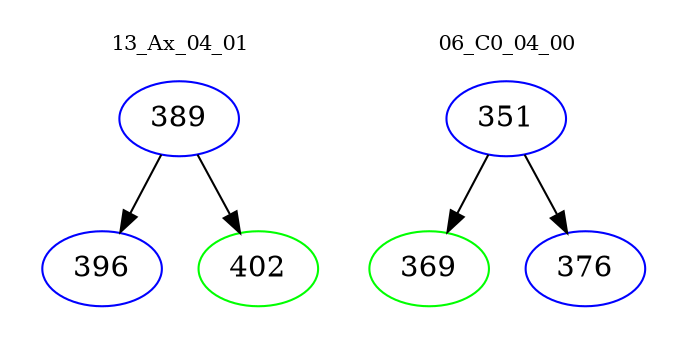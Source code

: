 digraph{
subgraph cluster_0 {
color = white
label = "13_Ax_04_01";
fontsize=10;
T0_389 [label="389", color="blue"]
T0_389 -> T0_396 [color="black"]
T0_396 [label="396", color="blue"]
T0_389 -> T0_402 [color="black"]
T0_402 [label="402", color="green"]
}
subgraph cluster_1 {
color = white
label = "06_C0_04_00";
fontsize=10;
T1_351 [label="351", color="blue"]
T1_351 -> T1_369 [color="black"]
T1_369 [label="369", color="green"]
T1_351 -> T1_376 [color="black"]
T1_376 [label="376", color="blue"]
}
}
